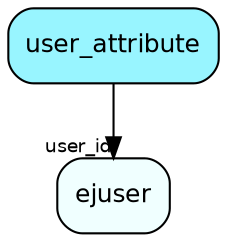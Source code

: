 digraph user_attribute  {
node [shape = box style="rounded, filled" fontname = "Helvetica" fontsize = "12" ]
edge [fontname = "Helvetica" fontsize = "9"]

user_attribute[fillcolor = "cadetblue1"]
ejuser[fillcolor = "azure1"]
user_attribute -> ejuser [headlabel = "user_id"]
}
